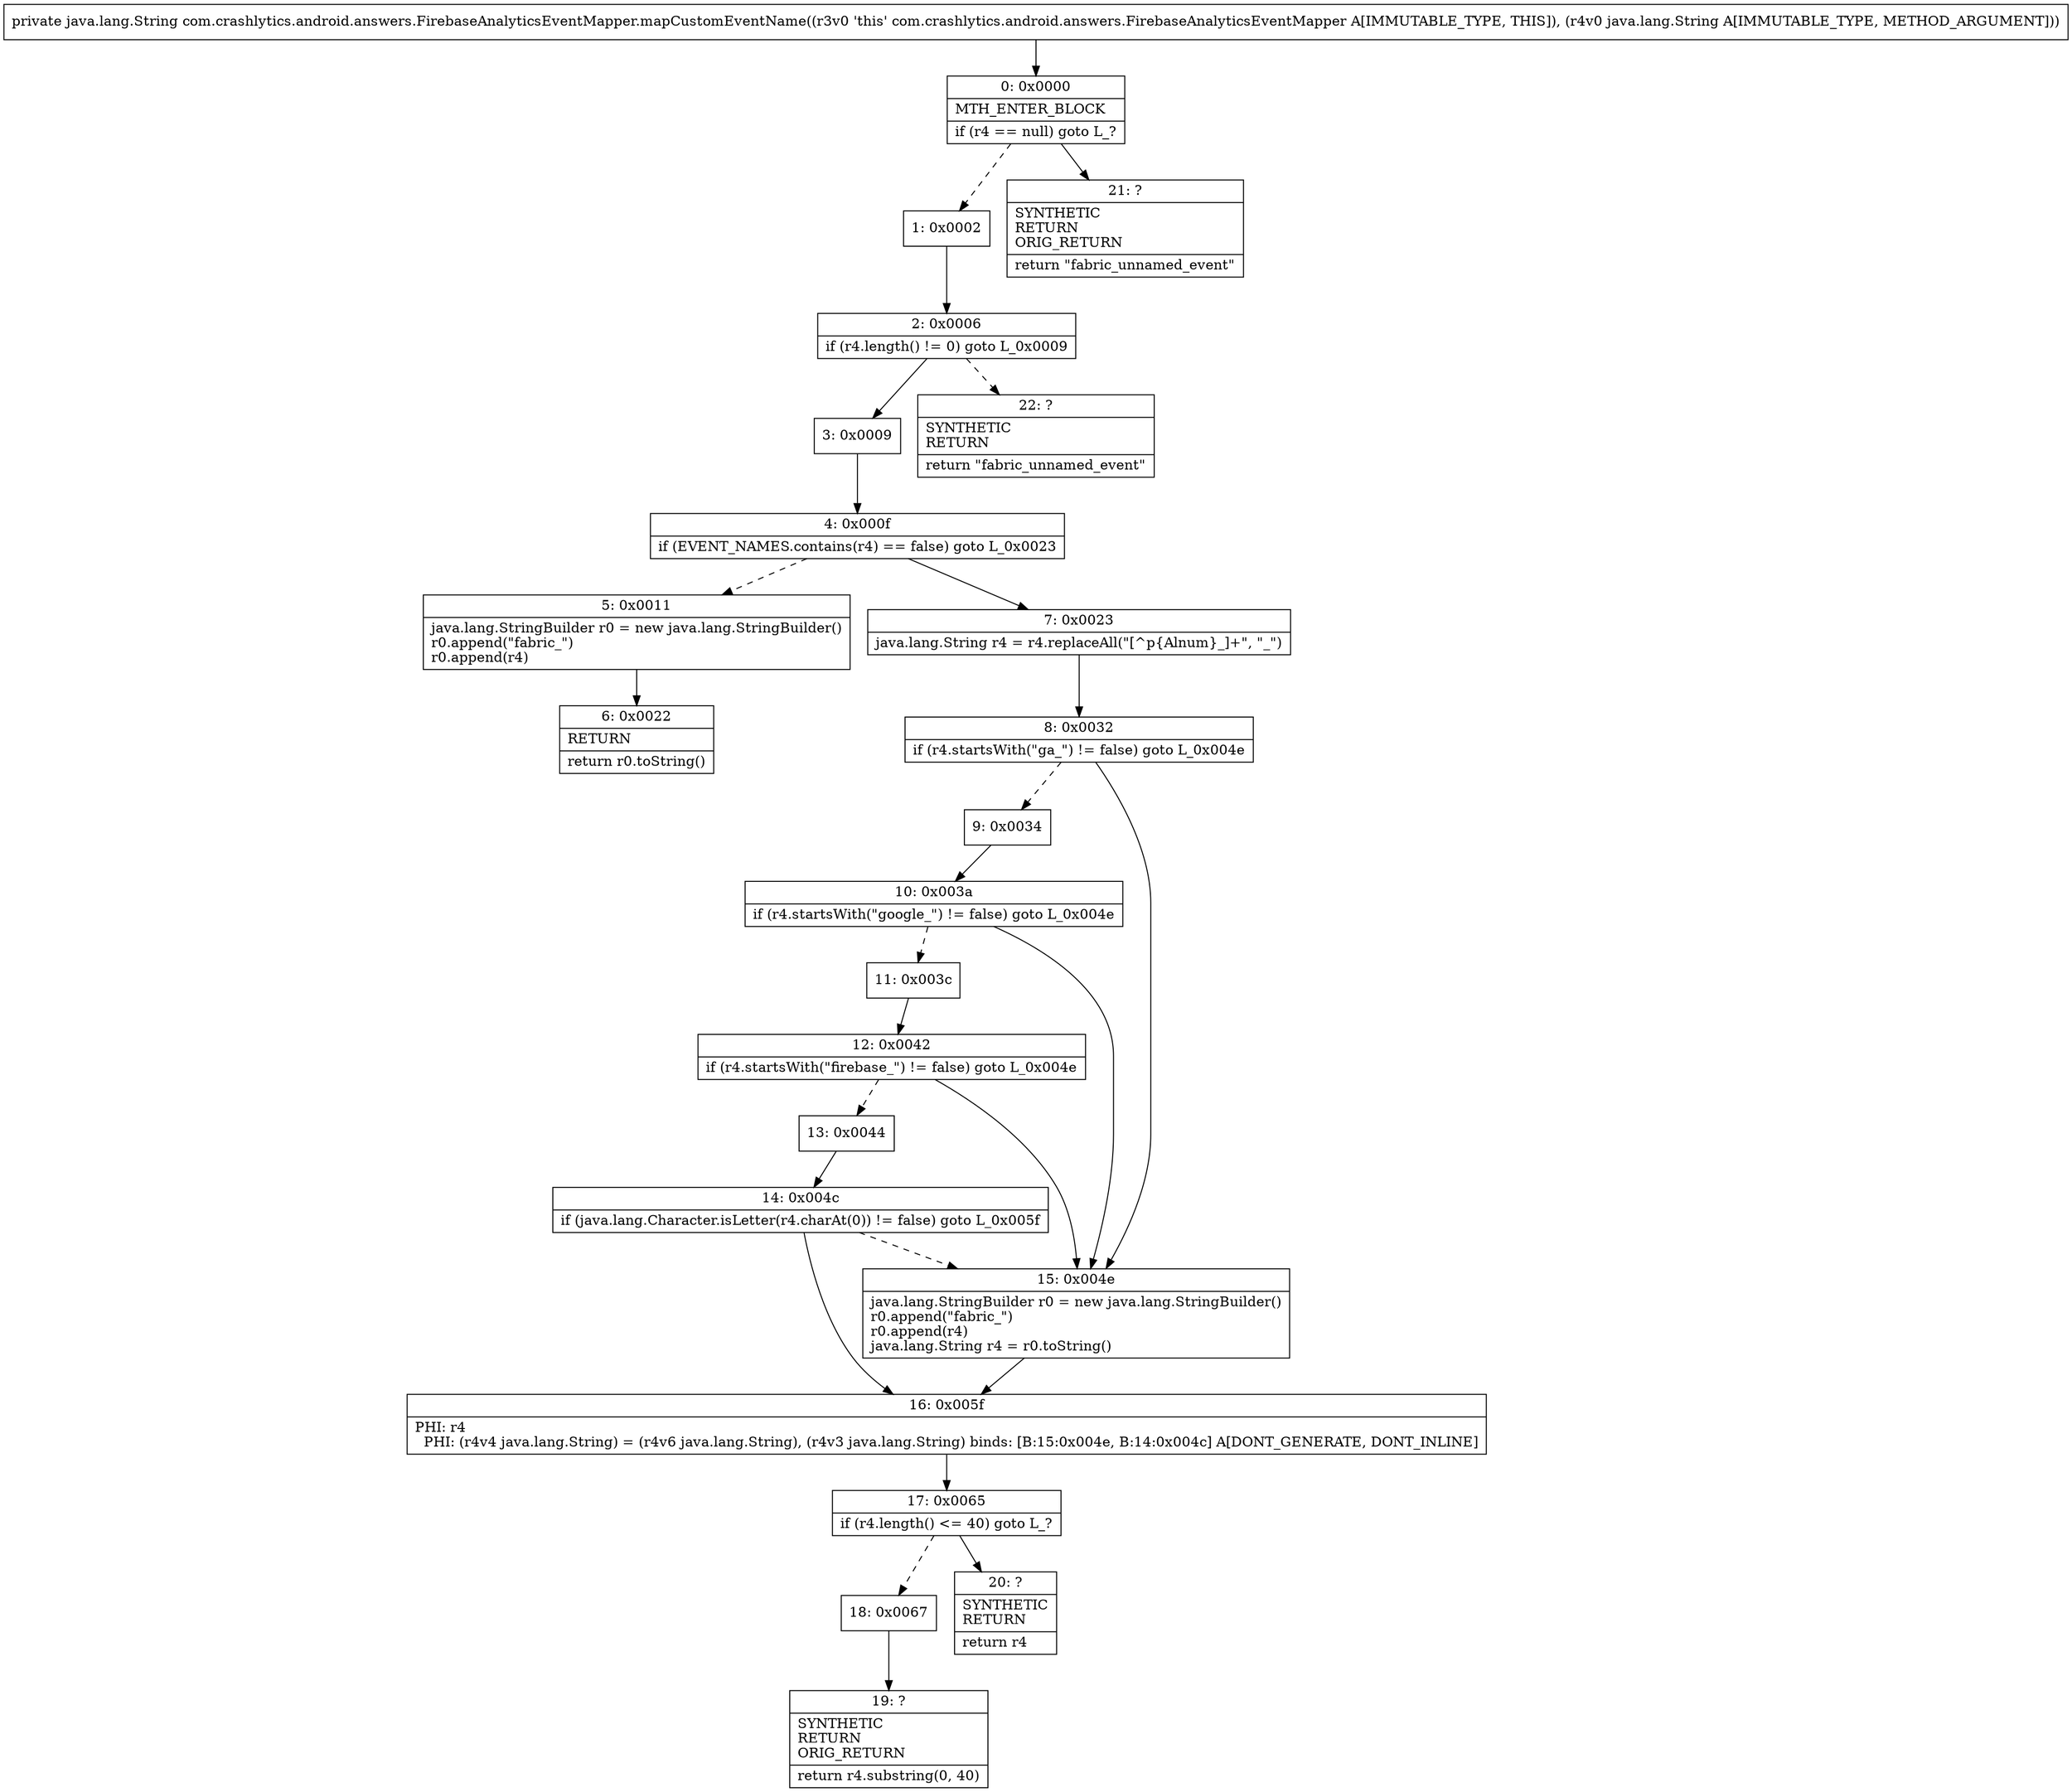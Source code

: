 digraph "CFG forcom.crashlytics.android.answers.FirebaseAnalyticsEventMapper.mapCustomEventName(Ljava\/lang\/String;)Ljava\/lang\/String;" {
Node_0 [shape=record,label="{0\:\ 0x0000|MTH_ENTER_BLOCK\l|if (r4 == null) goto L_?\l}"];
Node_1 [shape=record,label="{1\:\ 0x0002}"];
Node_2 [shape=record,label="{2\:\ 0x0006|if (r4.length() != 0) goto L_0x0009\l}"];
Node_3 [shape=record,label="{3\:\ 0x0009}"];
Node_4 [shape=record,label="{4\:\ 0x000f|if (EVENT_NAMES.contains(r4) == false) goto L_0x0023\l}"];
Node_5 [shape=record,label="{5\:\ 0x0011|java.lang.StringBuilder r0 = new java.lang.StringBuilder()\lr0.append(\"fabric_\")\lr0.append(r4)\l}"];
Node_6 [shape=record,label="{6\:\ 0x0022|RETURN\l|return r0.toString()\l}"];
Node_7 [shape=record,label="{7\:\ 0x0023|java.lang.String r4 = r4.replaceAll(\"[^p\{Alnum\}_]+\", \"_\")\l}"];
Node_8 [shape=record,label="{8\:\ 0x0032|if (r4.startsWith(\"ga_\") != false) goto L_0x004e\l}"];
Node_9 [shape=record,label="{9\:\ 0x0034}"];
Node_10 [shape=record,label="{10\:\ 0x003a|if (r4.startsWith(\"google_\") != false) goto L_0x004e\l}"];
Node_11 [shape=record,label="{11\:\ 0x003c}"];
Node_12 [shape=record,label="{12\:\ 0x0042|if (r4.startsWith(\"firebase_\") != false) goto L_0x004e\l}"];
Node_13 [shape=record,label="{13\:\ 0x0044}"];
Node_14 [shape=record,label="{14\:\ 0x004c|if (java.lang.Character.isLetter(r4.charAt(0)) != false) goto L_0x005f\l}"];
Node_15 [shape=record,label="{15\:\ 0x004e|java.lang.StringBuilder r0 = new java.lang.StringBuilder()\lr0.append(\"fabric_\")\lr0.append(r4)\ljava.lang.String r4 = r0.toString()\l}"];
Node_16 [shape=record,label="{16\:\ 0x005f|PHI: r4 \l  PHI: (r4v4 java.lang.String) = (r4v6 java.lang.String), (r4v3 java.lang.String) binds: [B:15:0x004e, B:14:0x004c] A[DONT_GENERATE, DONT_INLINE]\l}"];
Node_17 [shape=record,label="{17\:\ 0x0065|if (r4.length() \<= 40) goto L_?\l}"];
Node_18 [shape=record,label="{18\:\ 0x0067}"];
Node_19 [shape=record,label="{19\:\ ?|SYNTHETIC\lRETURN\lORIG_RETURN\l|return r4.substring(0, 40)\l}"];
Node_20 [shape=record,label="{20\:\ ?|SYNTHETIC\lRETURN\l|return r4\l}"];
Node_21 [shape=record,label="{21\:\ ?|SYNTHETIC\lRETURN\lORIG_RETURN\l|return \"fabric_unnamed_event\"\l}"];
Node_22 [shape=record,label="{22\:\ ?|SYNTHETIC\lRETURN\l|return \"fabric_unnamed_event\"\l}"];
MethodNode[shape=record,label="{private java.lang.String com.crashlytics.android.answers.FirebaseAnalyticsEventMapper.mapCustomEventName((r3v0 'this' com.crashlytics.android.answers.FirebaseAnalyticsEventMapper A[IMMUTABLE_TYPE, THIS]), (r4v0 java.lang.String A[IMMUTABLE_TYPE, METHOD_ARGUMENT])) }"];
MethodNode -> Node_0;
Node_0 -> Node_1[style=dashed];
Node_0 -> Node_21;
Node_1 -> Node_2;
Node_2 -> Node_3;
Node_2 -> Node_22[style=dashed];
Node_3 -> Node_4;
Node_4 -> Node_5[style=dashed];
Node_4 -> Node_7;
Node_5 -> Node_6;
Node_7 -> Node_8;
Node_8 -> Node_9[style=dashed];
Node_8 -> Node_15;
Node_9 -> Node_10;
Node_10 -> Node_11[style=dashed];
Node_10 -> Node_15;
Node_11 -> Node_12;
Node_12 -> Node_13[style=dashed];
Node_12 -> Node_15;
Node_13 -> Node_14;
Node_14 -> Node_15[style=dashed];
Node_14 -> Node_16;
Node_15 -> Node_16;
Node_16 -> Node_17;
Node_17 -> Node_18[style=dashed];
Node_17 -> Node_20;
Node_18 -> Node_19;
}

